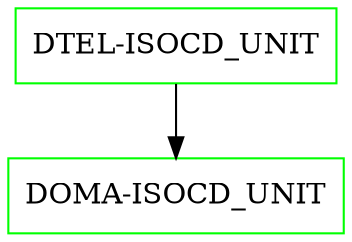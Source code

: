 digraph G {
  "DTEL-ISOCD_UNIT" [shape=box,color=green];
  "DOMA-ISOCD_UNIT" [shape=box,color=green,URL="./DOMA_ISOCD_UNIT.html"];
  "DTEL-ISOCD_UNIT" -> "DOMA-ISOCD_UNIT";
}
